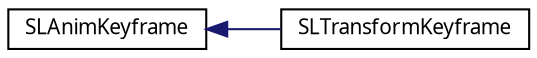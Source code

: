 digraph "Graphical Class Hierarchy"
{
 // LATEX_PDF_SIZE
  edge [fontname="Arial.ttf",fontsize="10",labelfontname="Arial.ttf",labelfontsize="10"];
  node [fontname="Arial.ttf",fontsize="10",shape=record];
  rankdir="LR";
  Node0 [label="SLAnimKeyframe",height=0.2,width=0.4,color="black", fillcolor="white", style="filled",URL="$class_s_l_anim_keyframe.html",tooltip="Base class for all animation keyframes."];
  Node0 -> Node1 [dir="back",color="midnightblue",fontsize="10",style="solid",fontname="Arial.ttf"];
  Node1 [label="SLTransformKeyframe",height=0.2,width=0.4,color="black", fillcolor="white", style="filled",URL="$class_s_l_transform_keyframe.html",tooltip="SLTransformKeyframe is a specialized SLKeyframe for node transformations."];
}
